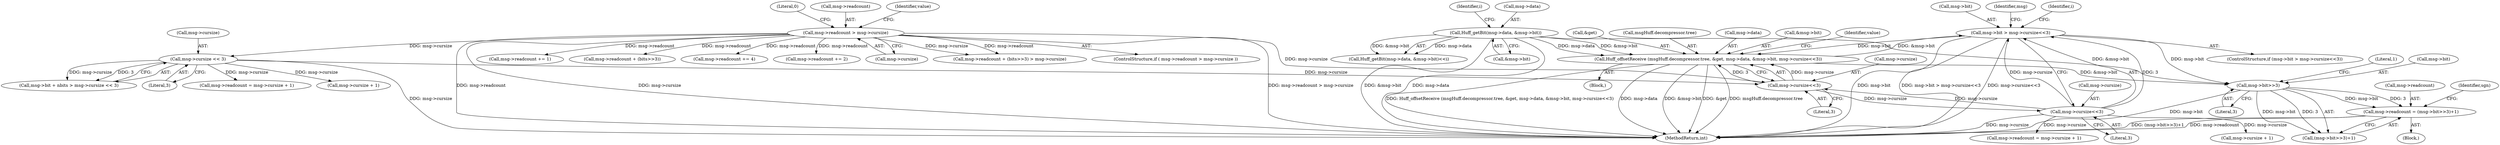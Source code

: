digraph "0_ioq3_d2b1d124d4055c2fcbe5126863487c52fd58cca1_4@API" {
"1000385" [label="(Call,msg->readcount = (msg->bit>>3)+1)"];
"1000390" [label="(Call,msg->bit>>3)"];
"1000364" [label="(Call,msg->bit > msg->cursize<<3)"];
"1000336" [label="(Call,Huff_offsetReceive (msgHuff.decompressor.tree, &get, msg->data, &msg->bit, msg->cursize<<3))"];
"1000308" [label="(Call,Huff_getBit(msg->data, &msg->bit))"];
"1000351" [label="(Call,msg->cursize<<3)"];
"1000368" [label="(Call,msg->cursize<<3)"];
"1000110" [label="(Call,msg->readcount > msg->cursize)"];
"1000278" [label="(Call,msg->cursize << 3)"];
"1000365" [label="(Call,msg->bit)"];
"1000337" [label="(Call,msgHuff.decompressor.tree)"];
"1000336" [label="(Call,Huff_offsetReceive (msgHuff.decompressor.tree, &get, msg->data, &msg->bit, msg->cursize<<3))"];
"1000369" [label="(Call,msg->cursize)"];
"1000391" [label="(Call,msg->bit)"];
"1000344" [label="(Call,msg->data)"];
"1000272" [label="(Call,msg->bit + nbits > msg->cursize << 3)"];
"1000119" [label="(Literal,0)"];
"1000363" [label="(ControlStructure,if (msg->bit > msg->cursize<<3))"];
"1000282" [label="(Literal,3)"];
"1000183" [label="(Call,msg->readcount += 1)"];
"1000110" [label="(Call,msg->readcount > msg->cursize)"];
"1000316" [label="(Identifier,i)"];
"1000386" [label="(Call,msg->readcount)"];
"1000312" [label="(Call,&msg->bit)"];
"1000395" [label="(Literal,1)"];
"1000284" [label="(Call,msg->readcount = msg->cursize + 1)"];
"1000374" [label="(Call,msg->readcount = msg->cursize + 1)"];
"1000308" [label="(Call,Huff_getBit(msg->data, &msg->bit))"];
"1000257" [label="(Block,)"];
"1000351" [label="(Call,msg->cursize<<3)"];
"1000147" [label="(Call,msg->readcount + (bits>>3))"];
"1000347" [label="(Call,&msg->bit)"];
"1000111" [label="(Call,msg->readcount)"];
"1000355" [label="(Literal,3)"];
"1000357" [label="(Identifier,value)"];
"1000378" [label="(Call,msg->cursize + 1)"];
"1000309" [label="(Call,msg->data)"];
"1000394" [label="(Literal,3)"];
"1000376" [label="(Identifier,msg)"];
"1000342" [label="(Call,&get)"];
"1000364" [label="(Call,msg->bit > msg->cursize<<3)"];
"1000398" [label="(Identifier,sgn)"];
"1000333" [label="(Identifier,i)"];
"1000241" [label="(Call,msg->readcount += 4)"];
"1000214" [label="(Call,msg->readcount += 2)"];
"1000307" [label="(Call,Huff_getBit(msg->data, &msg->bit)<<i)"];
"1000390" [label="(Call,msg->bit>>3)"];
"1000114" [label="(Call,msg->cursize)"];
"1000288" [label="(Call,msg->cursize + 1)"];
"1000146" [label="(Call,msg->readcount + (bits>>3) > msg->cursize)"];
"1000278" [label="(Call,msg->cursize << 3)"];
"1000352" [label="(Call,msg->cursize)"];
"1000389" [label="(Call,(msg->bit>>3)+1)"];
"1000279" [label="(Call,msg->cursize)"];
"1000335" [label="(Block,)"];
"1000121" [label="(Identifier,value)"];
"1000385" [label="(Call,msg->readcount = (msg->bit>>3)+1)"];
"1000109" [label="(ControlStructure,if ( msg->readcount > msg->cursize ))"];
"1000428" [label="(MethodReturn,int)"];
"1000368" [label="(Call,msg->cursize<<3)"];
"1000372" [label="(Literal,3)"];
"1000385" -> "1000257"  [label="AST: "];
"1000385" -> "1000389"  [label="CFG: "];
"1000386" -> "1000385"  [label="AST: "];
"1000389" -> "1000385"  [label="AST: "];
"1000398" -> "1000385"  [label="CFG: "];
"1000385" -> "1000428"  [label="DDG: (msg->bit>>3)+1"];
"1000385" -> "1000428"  [label="DDG: msg->readcount"];
"1000390" -> "1000385"  [label="DDG: msg->bit"];
"1000390" -> "1000385"  [label="DDG: 3"];
"1000390" -> "1000389"  [label="AST: "];
"1000390" -> "1000394"  [label="CFG: "];
"1000391" -> "1000390"  [label="AST: "];
"1000394" -> "1000390"  [label="AST: "];
"1000395" -> "1000390"  [label="CFG: "];
"1000390" -> "1000428"  [label="DDG: msg->bit"];
"1000390" -> "1000389"  [label="DDG: msg->bit"];
"1000390" -> "1000389"  [label="DDG: 3"];
"1000364" -> "1000390"  [label="DDG: msg->bit"];
"1000308" -> "1000390"  [label="DDG: &msg->bit"];
"1000336" -> "1000390"  [label="DDG: &msg->bit"];
"1000364" -> "1000363"  [label="AST: "];
"1000364" -> "1000368"  [label="CFG: "];
"1000365" -> "1000364"  [label="AST: "];
"1000368" -> "1000364"  [label="AST: "];
"1000376" -> "1000364"  [label="CFG: "];
"1000333" -> "1000364"  [label="CFG: "];
"1000364" -> "1000428"  [label="DDG: msg->bit"];
"1000364" -> "1000428"  [label="DDG: msg->bit > msg->cursize<<3"];
"1000364" -> "1000428"  [label="DDG: msg->cursize<<3"];
"1000364" -> "1000336"  [label="DDG: msg->bit"];
"1000336" -> "1000364"  [label="DDG: &msg->bit"];
"1000368" -> "1000364"  [label="DDG: msg->cursize"];
"1000368" -> "1000364"  [label="DDG: 3"];
"1000336" -> "1000335"  [label="AST: "];
"1000336" -> "1000351"  [label="CFG: "];
"1000337" -> "1000336"  [label="AST: "];
"1000342" -> "1000336"  [label="AST: "];
"1000344" -> "1000336"  [label="AST: "];
"1000347" -> "1000336"  [label="AST: "];
"1000351" -> "1000336"  [label="AST: "];
"1000357" -> "1000336"  [label="CFG: "];
"1000336" -> "1000428"  [label="DDG: Huff_offsetReceive (msgHuff.decompressor.tree, &get, msg->data, &msg->bit, msg->cursize<<3)"];
"1000336" -> "1000428"  [label="DDG: msg->data"];
"1000336" -> "1000428"  [label="DDG: &msg->bit"];
"1000336" -> "1000428"  [label="DDG: &get"];
"1000336" -> "1000428"  [label="DDG: msgHuff.decompressor.tree"];
"1000308" -> "1000336"  [label="DDG: msg->data"];
"1000308" -> "1000336"  [label="DDG: &msg->bit"];
"1000351" -> "1000336"  [label="DDG: msg->cursize"];
"1000351" -> "1000336"  [label="DDG: 3"];
"1000308" -> "1000307"  [label="AST: "];
"1000308" -> "1000312"  [label="CFG: "];
"1000309" -> "1000308"  [label="AST: "];
"1000312" -> "1000308"  [label="AST: "];
"1000316" -> "1000308"  [label="CFG: "];
"1000308" -> "1000428"  [label="DDG: msg->data"];
"1000308" -> "1000428"  [label="DDG: &msg->bit"];
"1000308" -> "1000307"  [label="DDG: msg->data"];
"1000308" -> "1000307"  [label="DDG: &msg->bit"];
"1000351" -> "1000355"  [label="CFG: "];
"1000352" -> "1000351"  [label="AST: "];
"1000355" -> "1000351"  [label="AST: "];
"1000368" -> "1000351"  [label="DDG: msg->cursize"];
"1000110" -> "1000351"  [label="DDG: msg->cursize"];
"1000278" -> "1000351"  [label="DDG: msg->cursize"];
"1000351" -> "1000368"  [label="DDG: msg->cursize"];
"1000368" -> "1000372"  [label="CFG: "];
"1000369" -> "1000368"  [label="AST: "];
"1000372" -> "1000368"  [label="AST: "];
"1000368" -> "1000428"  [label="DDG: msg->cursize"];
"1000368" -> "1000374"  [label="DDG: msg->cursize"];
"1000368" -> "1000378"  [label="DDG: msg->cursize"];
"1000110" -> "1000109"  [label="AST: "];
"1000110" -> "1000114"  [label="CFG: "];
"1000111" -> "1000110"  [label="AST: "];
"1000114" -> "1000110"  [label="AST: "];
"1000119" -> "1000110"  [label="CFG: "];
"1000121" -> "1000110"  [label="CFG: "];
"1000110" -> "1000428"  [label="DDG: msg->cursize"];
"1000110" -> "1000428"  [label="DDG: msg->readcount > msg->cursize"];
"1000110" -> "1000428"  [label="DDG: msg->readcount"];
"1000110" -> "1000146"  [label="DDG: msg->readcount"];
"1000110" -> "1000146"  [label="DDG: msg->cursize"];
"1000110" -> "1000147"  [label="DDG: msg->readcount"];
"1000110" -> "1000183"  [label="DDG: msg->readcount"];
"1000110" -> "1000214"  [label="DDG: msg->readcount"];
"1000110" -> "1000241"  [label="DDG: msg->readcount"];
"1000110" -> "1000278"  [label="DDG: msg->cursize"];
"1000278" -> "1000272"  [label="AST: "];
"1000278" -> "1000282"  [label="CFG: "];
"1000279" -> "1000278"  [label="AST: "];
"1000282" -> "1000278"  [label="AST: "];
"1000272" -> "1000278"  [label="CFG: "];
"1000278" -> "1000428"  [label="DDG: msg->cursize"];
"1000278" -> "1000272"  [label="DDG: msg->cursize"];
"1000278" -> "1000272"  [label="DDG: 3"];
"1000278" -> "1000284"  [label="DDG: msg->cursize"];
"1000278" -> "1000288"  [label="DDG: msg->cursize"];
}

